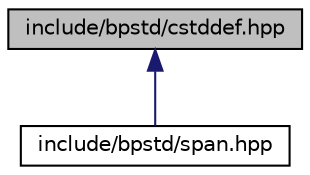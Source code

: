 digraph "include/bpstd/cstddef.hpp"
{
 // LATEX_PDF_SIZE
  edge [fontname="Helvetica",fontsize="10",labelfontname="Helvetica",labelfontsize="10"];
  node [fontname="Helvetica",fontsize="10",shape=record];
  Node1 [label="include/bpstd/cstddef.hpp",height=0.2,width=0.4,color="black", fillcolor="grey75", style="filled", fontcolor="black",tooltip="This header provides definitions from the C++ header <cstddef>"];
  Node1 -> Node2 [dir="back",color="midnightblue",fontsize="10",style="solid",fontname="Helvetica"];
  Node2 [label="include/bpstd/span.hpp",height=0.2,width=0.4,color="black", fillcolor="white", style="filled",URL="$da/de1/span_8hpp.html",tooltip="This header provides definitions from the C++ header"];
}
